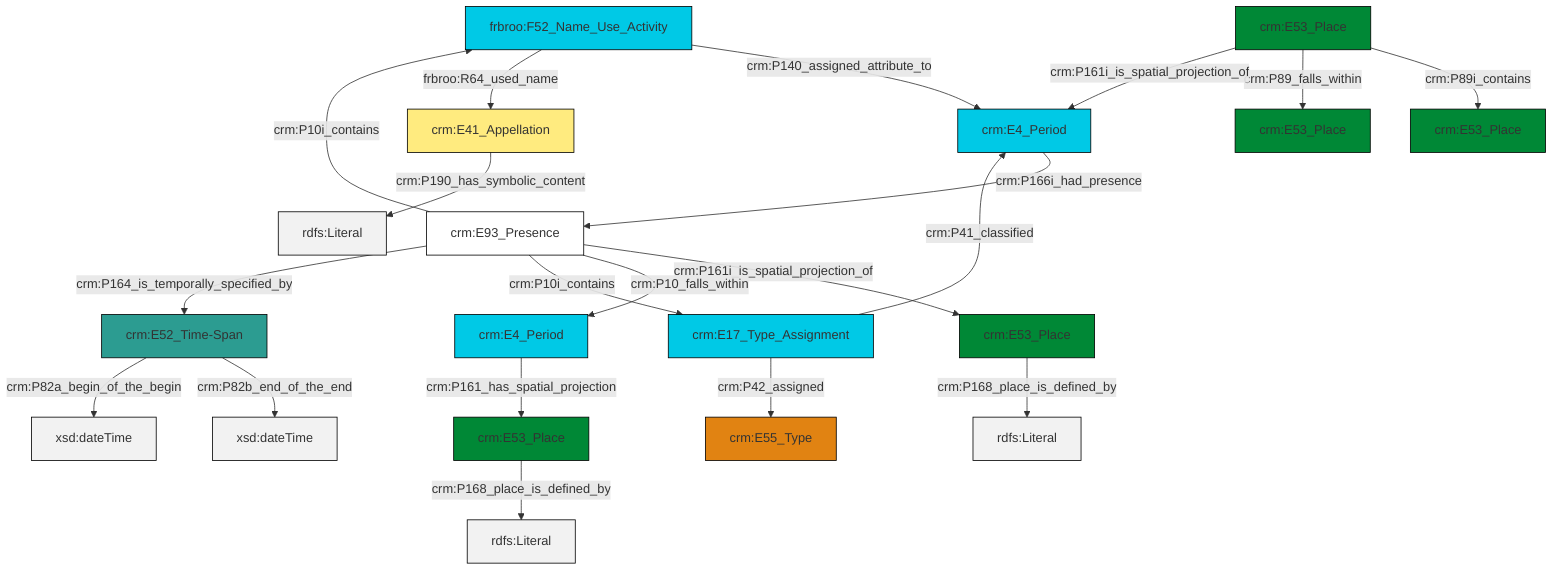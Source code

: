 graph TD
classDef Literal fill:#f2f2f2,stroke:#000000;
classDef CRM_Entity fill:#FFFFFF,stroke:#000000;
classDef Temporal_Entity fill:#00C9E6, stroke:#000000;
classDef Type fill:#E18312, stroke:#000000;
classDef Time-Span fill:#2C9C91, stroke:#000000;
classDef Appellation fill:#FFEB7F, stroke:#000000;
classDef Place fill:#008836, stroke:#000000;
classDef Persistent_Item fill:#B266B2, stroke:#000000;
classDef Conceptual_Object fill:#FFD700, stroke:#000000;
classDef Physical_Thing fill:#D2B48C, stroke:#000000;
classDef Actor fill:#f58aad, stroke:#000000;
classDef PC_Classes fill:#4ce600, stroke:#000000;
classDef Multi fill:#cccccc,stroke:#000000;

0["crm:E52_Time-Span"]:::Time-Span -->|crm:P82b_end_of_the_end| 1[xsd:dateTime]:::Literal
2["frbroo:F52_Name_Use_Activity"]:::Temporal_Entity -->|crm:P140_assigned_attribute_to| 3["crm:E4_Period"]:::Temporal_Entity
3["crm:E4_Period"]:::Temporal_Entity -->|crm:P166i_had_presence| 4["crm:E93_Presence"]:::CRM_Entity
5["crm:E17_Type_Assignment"]:::Temporal_Entity -->|crm:P41_classified| 3["crm:E4_Period"]:::Temporal_Entity
4["crm:E93_Presence"]:::CRM_Entity -->|crm:P161i_is_spatial_projection_of| 6["crm:E53_Place"]:::Place
7["crm:E53_Place"]:::Place -->|crm:P168_place_is_defined_by| 8[rdfs:Literal]:::Literal
4["crm:E93_Presence"]:::CRM_Entity -->|crm:P10i_contains| 2["frbroo:F52_Name_Use_Activity"]:::Temporal_Entity
4["crm:E93_Presence"]:::CRM_Entity -->|crm:P10_falls_within| 9["crm:E4_Period"]:::Temporal_Entity
10["crm:E53_Place"]:::Place -->|crm:P89i_contains| 11["crm:E53_Place"]:::Place
4["crm:E93_Presence"]:::CRM_Entity -->|crm:P10i_contains| 5["crm:E17_Type_Assignment"]:::Temporal_Entity
4["crm:E93_Presence"]:::CRM_Entity -->|crm:P164_is_temporally_specified_by| 0["crm:E52_Time-Span"]:::Time-Span
9["crm:E4_Period"]:::Temporal_Entity -->|crm:P161_has_spatial_projection| 7["crm:E53_Place"]:::Place
0["crm:E52_Time-Span"]:::Time-Span -->|crm:P82a_begin_of_the_begin| 14[xsd:dateTime]:::Literal
15["crm:E41_Appellation"]:::Appellation -->|crm:P190_has_symbolic_content| 16[rdfs:Literal]:::Literal
6["crm:E53_Place"]:::Place -->|crm:P168_place_is_defined_by| 19[rdfs:Literal]:::Literal
2["frbroo:F52_Name_Use_Activity"]:::Temporal_Entity -->|frbroo:R64_used_name| 15["crm:E41_Appellation"]:::Appellation
5["crm:E17_Type_Assignment"]:::Temporal_Entity -->|crm:P42_assigned| 23["crm:E55_Type"]:::Type
10["crm:E53_Place"]:::Place -->|crm:P89_falls_within| 20["crm:E53_Place"]:::Place
10["crm:E53_Place"]:::Place -->|crm:P161i_is_spatial_projection_of| 3["crm:E4_Period"]:::Temporal_Entity